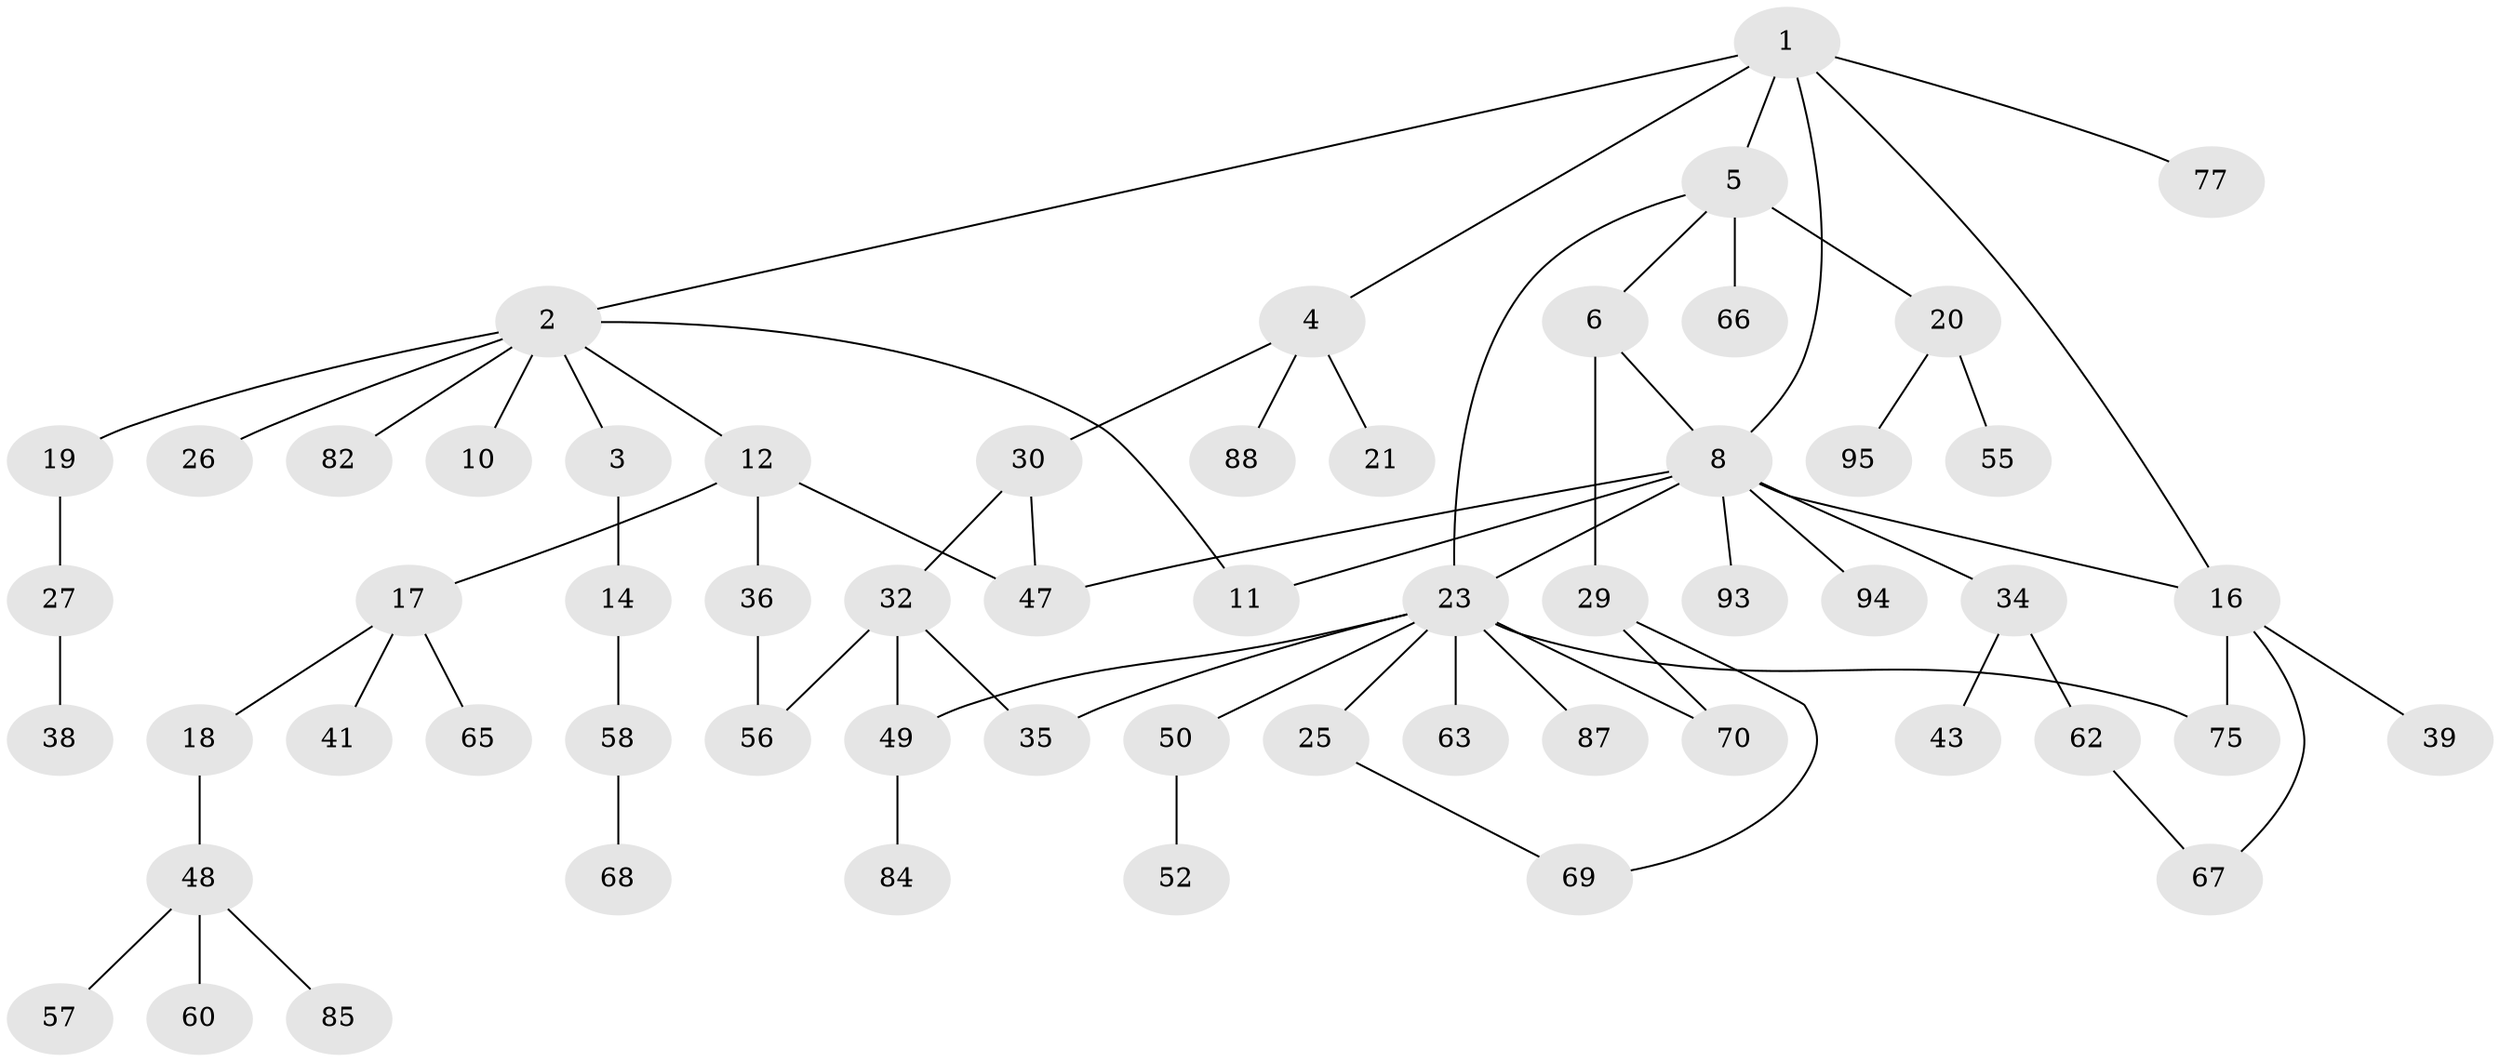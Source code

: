 // original degree distribution, {6: 0.0707070707070707, 2: 0.25252525252525254, 4: 0.0707070707070707, 3: 0.1919191919191919, 1: 0.40404040404040403, 5: 0.010101010101010102}
// Generated by graph-tools (version 1.1) at 2025/16/03/04/25 18:16:53]
// undirected, 59 vertices, 71 edges
graph export_dot {
graph [start="1"]
  node [color=gray90,style=filled];
  1;
  2 [super="+7"];
  3;
  4;
  5 [super="+37+96+61"];
  6;
  8 [super="+15+9+53+13"];
  10;
  11 [super="+54+79"];
  12 [super="+40"];
  14;
  16 [super="+33"];
  17 [super="+72+22"];
  18;
  19 [super="+97"];
  20 [super="+99"];
  21;
  23 [super="+28+24+31"];
  25 [super="+91"];
  26;
  27;
  29 [super="+45"];
  30;
  32 [super="+46"];
  34 [super="+42+78"];
  35;
  36 [super="+71"];
  38 [super="+44"];
  39;
  41;
  43;
  47;
  48 [super="+51"];
  49 [super="+73"];
  50;
  52;
  55;
  56;
  57;
  58;
  60;
  62;
  63;
  65;
  66;
  67 [super="+74"];
  68 [super="+86"];
  69;
  70 [super="+90+76"];
  75 [super="+98"];
  77;
  82;
  84;
  85;
  87;
  88;
  93;
  94;
  95;
  1 -- 2;
  1 -- 4;
  1 -- 5;
  1 -- 8;
  1 -- 16;
  1 -- 77;
  2 -- 3;
  2 -- 10;
  2 -- 19;
  2 -- 26;
  2 -- 11;
  2 -- 12;
  2 -- 82;
  3 -- 14;
  4 -- 21;
  4 -- 30;
  4 -- 88;
  5 -- 6;
  5 -- 20;
  5 -- 66;
  5 -- 23;
  6 -- 29;
  6 -- 8;
  8 -- 23;
  8 -- 34;
  8 -- 94;
  8 -- 47;
  8 -- 93;
  8 -- 16;
  8 -- 11;
  12 -- 17;
  12 -- 36;
  12 -- 47;
  14 -- 58;
  16 -- 75;
  16 -- 67;
  16 -- 39;
  17 -- 18;
  17 -- 41;
  17 -- 65;
  18 -- 48;
  19 -- 27;
  20 -- 55;
  20 -- 95;
  23 -- 35;
  23 -- 63;
  23 -- 49;
  23 -- 50;
  23 -- 70;
  23 -- 87;
  23 -- 25;
  23 -- 75;
  25 -- 69;
  27 -- 38;
  29 -- 70;
  29 -- 69;
  30 -- 32;
  30 -- 47;
  32 -- 56;
  32 -- 49;
  32 -- 35;
  34 -- 62;
  34 -- 43;
  36 -- 56;
  48 -- 85;
  48 -- 57;
  48 -- 60;
  49 -- 84;
  50 -- 52;
  58 -- 68;
  62 -- 67;
}
